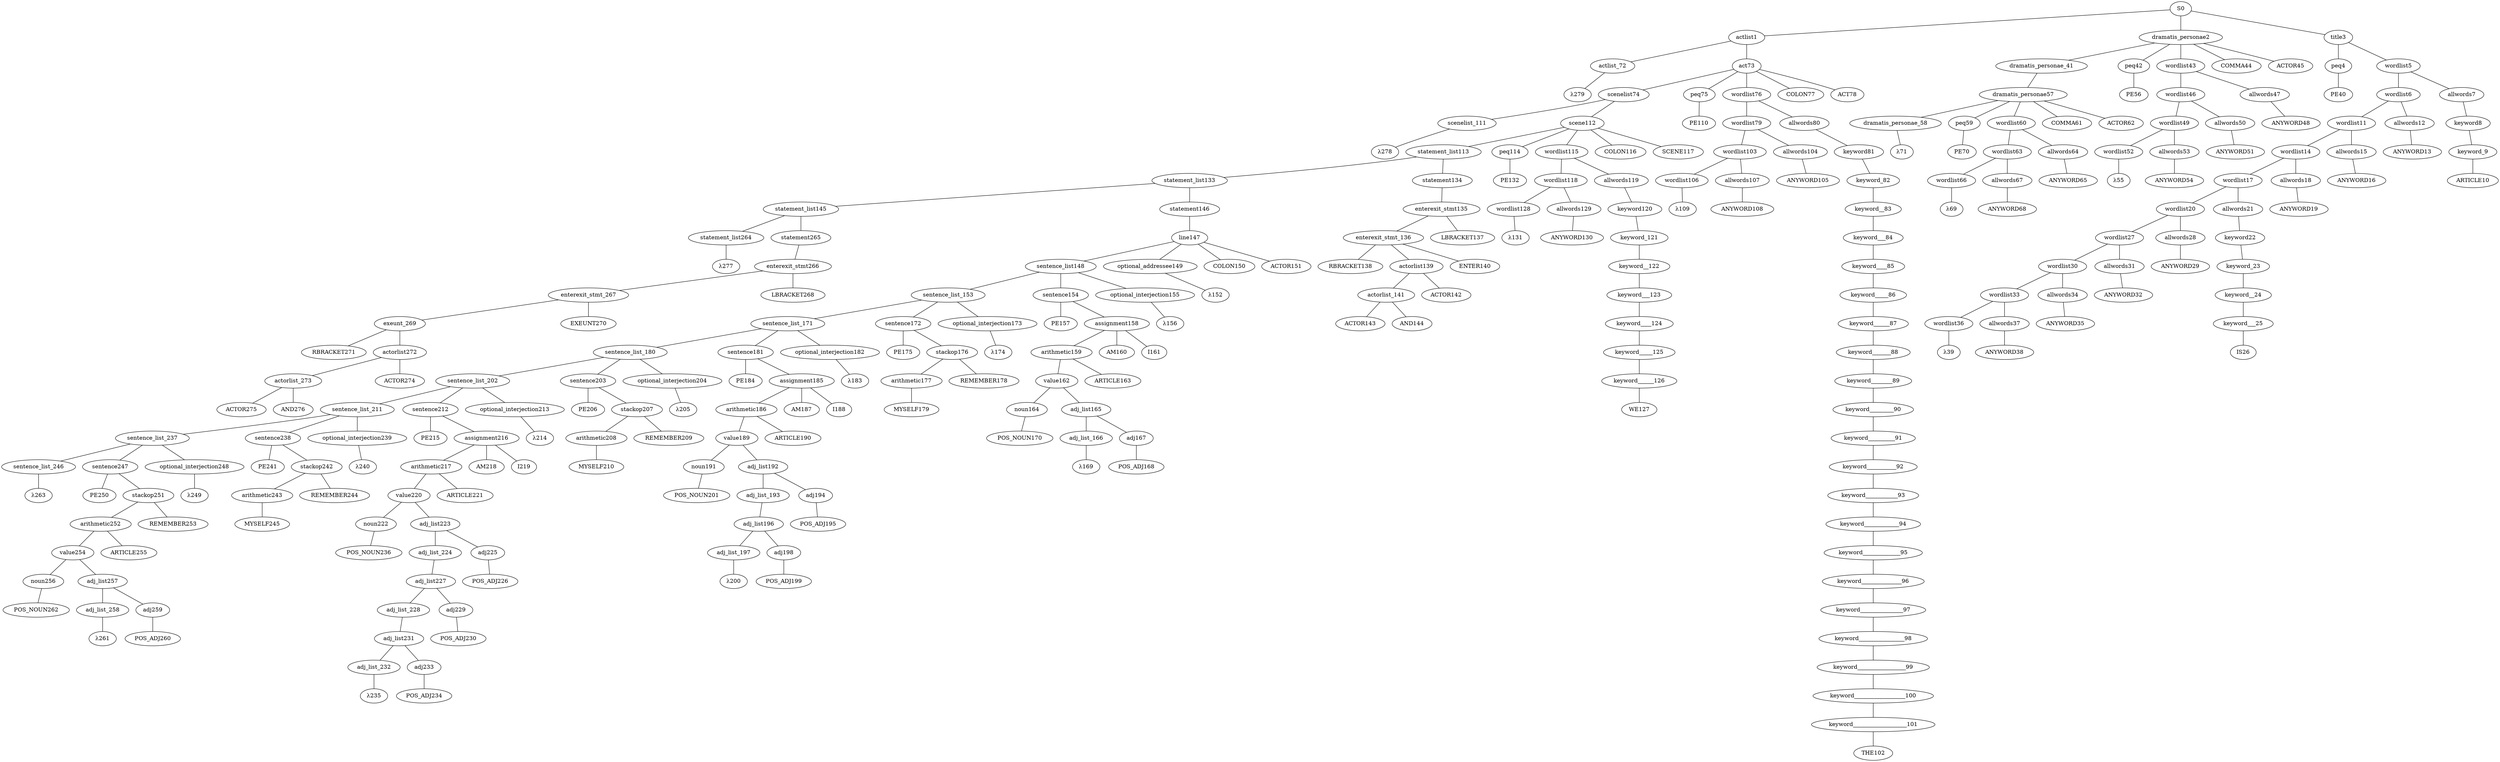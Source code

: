 strict graph {
	S0 -- actlist1
	S0 -- dramatis_personae2
	S0 -- title3

	title3 -- peq4
	title3 -- wordlist5

	wordlist5 -- wordlist6
	wordlist5 -- allwords7

	allwords7 -- keyword8

	keyword8 -- keyword_9

	keyword_9 -- ARTICLE10


	wordlist6 -- wordlist11
	wordlist6 -- allwords12

	allwords12 -- ANYWORD13


	wordlist11 -- wordlist14
	wordlist11 -- allwords15

	allwords15 -- ANYWORD16


	wordlist14 -- wordlist17
	wordlist14 -- allwords18

	allwords18 -- ANYWORD19


	wordlist17 -- wordlist20
	wordlist17 -- allwords21

	allwords21 -- keyword22

	keyword22 -- keyword_23

	keyword_23 -- keyword__24

	keyword__24 -- keyword___25

	keyword___25 -- IS26


	wordlist20 -- wordlist27
	wordlist20 -- allwords28

	allwords28 -- ANYWORD29


	wordlist27 -- wordlist30
	wordlist27 -- allwords31

	allwords31 -- ANYWORD32


	wordlist30 -- wordlist33
	wordlist30 -- allwords34

	allwords34 -- ANYWORD35


	wordlist33 -- wordlist36
	wordlist33 -- allwords37

	allwords37 -- ANYWORD38


	wordlist36 -- λ39

	peq4 -- PE40


	dramatis_personae2 -- dramatis_personae_41
	dramatis_personae2 -- peq42
	dramatis_personae2 -- wordlist43
	dramatis_personae2 -- COMMA44
	dramatis_personae2 -- ACTOR45



	wordlist43 -- wordlist46
	wordlist43 -- allwords47

	allwords47 -- ANYWORD48


	wordlist46 -- wordlist49
	wordlist46 -- allwords50

	allwords50 -- ANYWORD51


	wordlist49 -- wordlist52
	wordlist49 -- allwords53

	allwords53 -- ANYWORD54


	wordlist52 -- λ55

	peq42 -- PE56


	dramatis_personae_41 -- dramatis_personae57

	dramatis_personae57 -- dramatis_personae_58
	dramatis_personae57 -- peq59
	dramatis_personae57 -- wordlist60
	dramatis_personae57 -- COMMA61
	dramatis_personae57 -- ACTOR62



	wordlist60 -- wordlist63
	wordlist60 -- allwords64

	allwords64 -- ANYWORD65


	wordlist63 -- wordlist66
	wordlist63 -- allwords67

	allwords67 -- ANYWORD68


	wordlist66 -- λ69

	peq59 -- PE70


	dramatis_personae_58 -- λ71

	actlist1 -- actlist_72
	actlist1 -- act73

	act73 -- scenelist74
	act73 -- peq75
	act73 -- wordlist76
	act73 -- COLON77
	act73 -- ACT78



	wordlist76 -- wordlist79
	wordlist76 -- allwords80

	allwords80 -- keyword81

	keyword81 -- keyword_82

	keyword_82 -- keyword__83

	keyword__83 -- keyword___84

	keyword___84 -- keyword____85

	keyword____85 -- keyword_____86

	keyword_____86 -- keyword______87

	keyword______87 -- keyword_______88

	keyword_______88 -- keyword________89

	keyword________89 -- keyword_________90

	keyword_________90 -- keyword__________91

	keyword__________91 -- keyword___________92

	keyword___________92 -- keyword____________93

	keyword____________93 -- keyword_____________94

	keyword_____________94 -- keyword______________95

	keyword______________95 -- keyword_______________96

	keyword_______________96 -- keyword________________97

	keyword________________97 -- keyword_________________98

	keyword_________________98 -- keyword__________________99

	keyword__________________99 -- keyword___________________100

	keyword___________________100 -- keyword____________________101

	keyword____________________101 -- THE102


	wordlist79 -- wordlist103
	wordlist79 -- allwords104

	allwords104 -- ANYWORD105


	wordlist103 -- wordlist106
	wordlist103 -- allwords107

	allwords107 -- ANYWORD108


	wordlist106 -- λ109

	peq75 -- PE110


	scenelist74 -- scenelist_111
	scenelist74 -- scene112

	scene112 -- statement_list113
	scene112 -- peq114
	scene112 -- wordlist115
	scene112 -- COLON116
	scene112 -- SCENE117



	wordlist115 -- wordlist118
	wordlist115 -- allwords119

	allwords119 -- keyword120

	keyword120 -- keyword_121

	keyword_121 -- keyword__122

	keyword__122 -- keyword___123

	keyword___123 -- keyword____124

	keyword____124 -- keyword_____125

	keyword_____125 -- keyword______126

	keyword______126 -- WE127


	wordlist118 -- wordlist128
	wordlist118 -- allwords129

	allwords129 -- ANYWORD130


	wordlist128 -- λ131

	peq114 -- PE132


	statement_list113 -- statement_list133
	statement_list113 -- statement134

	statement134 -- enterexit_stmt135

	enterexit_stmt135 -- enterexit_stmt_136
	enterexit_stmt135 -- LBRACKET137


	enterexit_stmt_136 -- RBRACKET138
	enterexit_stmt_136 -- actorlist139
	enterexit_stmt_136 -- ENTER140


	actorlist139 -- actorlist_141
	actorlist139 -- ACTOR142


	actorlist_141 -- ACTOR143
	actorlist_141 -- AND144




	statement_list133 -- statement_list145
	statement_list133 -- statement146

	statement146 -- line147

	line147 -- sentence_list148
	line147 -- optional_addressee149
	line147 -- COLON150
	line147 -- ACTOR151



	optional_addressee149 -- λ152

	sentence_list148 -- sentence_list_153
	sentence_list148 -- sentence154
	sentence_list148 -- optional_interjection155

	optional_interjection155 -- λ156

	sentence154 -- PE157
	sentence154 -- assignment158

	assignment158 -- arithmetic159
	assignment158 -- AM160
	assignment158 -- I161



	arithmetic159 -- value162
	arithmetic159 -- ARTICLE163


	value162 -- noun164
	value162 -- adj_list165

	adj_list165 -- adj_list_166
	adj_list165 -- adj167

	adj167 -- POS_ADJ168


	adj_list_166 -- λ169

	noun164 -- POS_NOUN170



	sentence_list_153 -- sentence_list_171
	sentence_list_153 -- sentence172
	sentence_list_153 -- optional_interjection173

	optional_interjection173 -- λ174

	sentence172 -- PE175
	sentence172 -- stackop176

	stackop176 -- arithmetic177
	stackop176 -- REMEMBER178


	arithmetic177 -- MYSELF179



	sentence_list_171 -- sentence_list_180
	sentence_list_171 -- sentence181
	sentence_list_171 -- optional_interjection182

	optional_interjection182 -- λ183

	sentence181 -- PE184
	sentence181 -- assignment185

	assignment185 -- arithmetic186
	assignment185 -- AM187
	assignment185 -- I188



	arithmetic186 -- value189
	arithmetic186 -- ARTICLE190


	value189 -- noun191
	value189 -- adj_list192

	adj_list192 -- adj_list_193
	adj_list192 -- adj194

	adj194 -- POS_ADJ195


	adj_list_193 -- adj_list196

	adj_list196 -- adj_list_197
	adj_list196 -- adj198

	adj198 -- POS_ADJ199


	adj_list_197 -- λ200

	noun191 -- POS_NOUN201



	sentence_list_180 -- sentence_list_202
	sentence_list_180 -- sentence203
	sentence_list_180 -- optional_interjection204

	optional_interjection204 -- λ205

	sentence203 -- PE206
	sentence203 -- stackop207

	stackop207 -- arithmetic208
	stackop207 -- REMEMBER209


	arithmetic208 -- MYSELF210



	sentence_list_202 -- sentence_list_211
	sentence_list_202 -- sentence212
	sentence_list_202 -- optional_interjection213

	optional_interjection213 -- λ214

	sentence212 -- PE215
	sentence212 -- assignment216

	assignment216 -- arithmetic217
	assignment216 -- AM218
	assignment216 -- I219



	arithmetic217 -- value220
	arithmetic217 -- ARTICLE221


	value220 -- noun222
	value220 -- adj_list223

	adj_list223 -- adj_list_224
	adj_list223 -- adj225

	adj225 -- POS_ADJ226


	adj_list_224 -- adj_list227

	adj_list227 -- adj_list_228
	adj_list227 -- adj229

	adj229 -- POS_ADJ230


	adj_list_228 -- adj_list231

	adj_list231 -- adj_list_232
	adj_list231 -- adj233

	adj233 -- POS_ADJ234


	adj_list_232 -- λ235

	noun222 -- POS_NOUN236



	sentence_list_211 -- sentence_list_237
	sentence_list_211 -- sentence238
	sentence_list_211 -- optional_interjection239

	optional_interjection239 -- λ240

	sentence238 -- PE241
	sentence238 -- stackop242

	stackop242 -- arithmetic243
	stackop242 -- REMEMBER244


	arithmetic243 -- MYSELF245



	sentence_list_237 -- sentence_list_246
	sentence_list_237 -- sentence247
	sentence_list_237 -- optional_interjection248

	optional_interjection248 -- λ249

	sentence247 -- PE250
	sentence247 -- stackop251

	stackop251 -- arithmetic252
	stackop251 -- REMEMBER253


	arithmetic252 -- value254
	arithmetic252 -- ARTICLE255


	value254 -- noun256
	value254 -- adj_list257

	adj_list257 -- adj_list_258
	adj_list257 -- adj259

	adj259 -- POS_ADJ260


	adj_list_258 -- λ261

	noun256 -- POS_NOUN262



	sentence_list_246 -- λ263

	statement_list145 -- statement_list264
	statement_list145 -- statement265

	statement265 -- enterexit_stmt266

	enterexit_stmt266 -- enterexit_stmt_267
	enterexit_stmt266 -- LBRACKET268


	enterexit_stmt_267 -- exeunt_269
	enterexit_stmt_267 -- EXEUNT270


	exeunt_269 -- RBRACKET271
	exeunt_269 -- actorlist272

	actorlist272 -- actorlist_273
	actorlist272 -- ACTOR274


	actorlist_273 -- ACTOR275
	actorlist_273 -- AND276




	statement_list264 -- λ277

	scenelist_111 -- λ278

	actlist_72 -- λ279


}